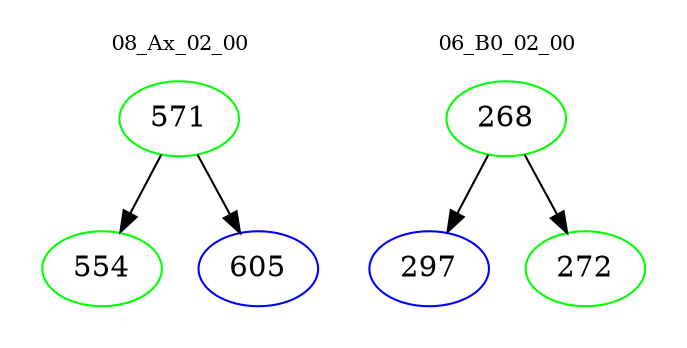 digraph{
subgraph cluster_0 {
color = white
label = "08_Ax_02_00";
fontsize=10;
T0_571 [label="571", color="green"]
T0_571 -> T0_554 [color="black"]
T0_554 [label="554", color="green"]
T0_571 -> T0_605 [color="black"]
T0_605 [label="605", color="blue"]
}
subgraph cluster_1 {
color = white
label = "06_B0_02_00";
fontsize=10;
T1_268 [label="268", color="green"]
T1_268 -> T1_297 [color="black"]
T1_297 [label="297", color="blue"]
T1_268 -> T1_272 [color="black"]
T1_272 [label="272", color="green"]
}
}
